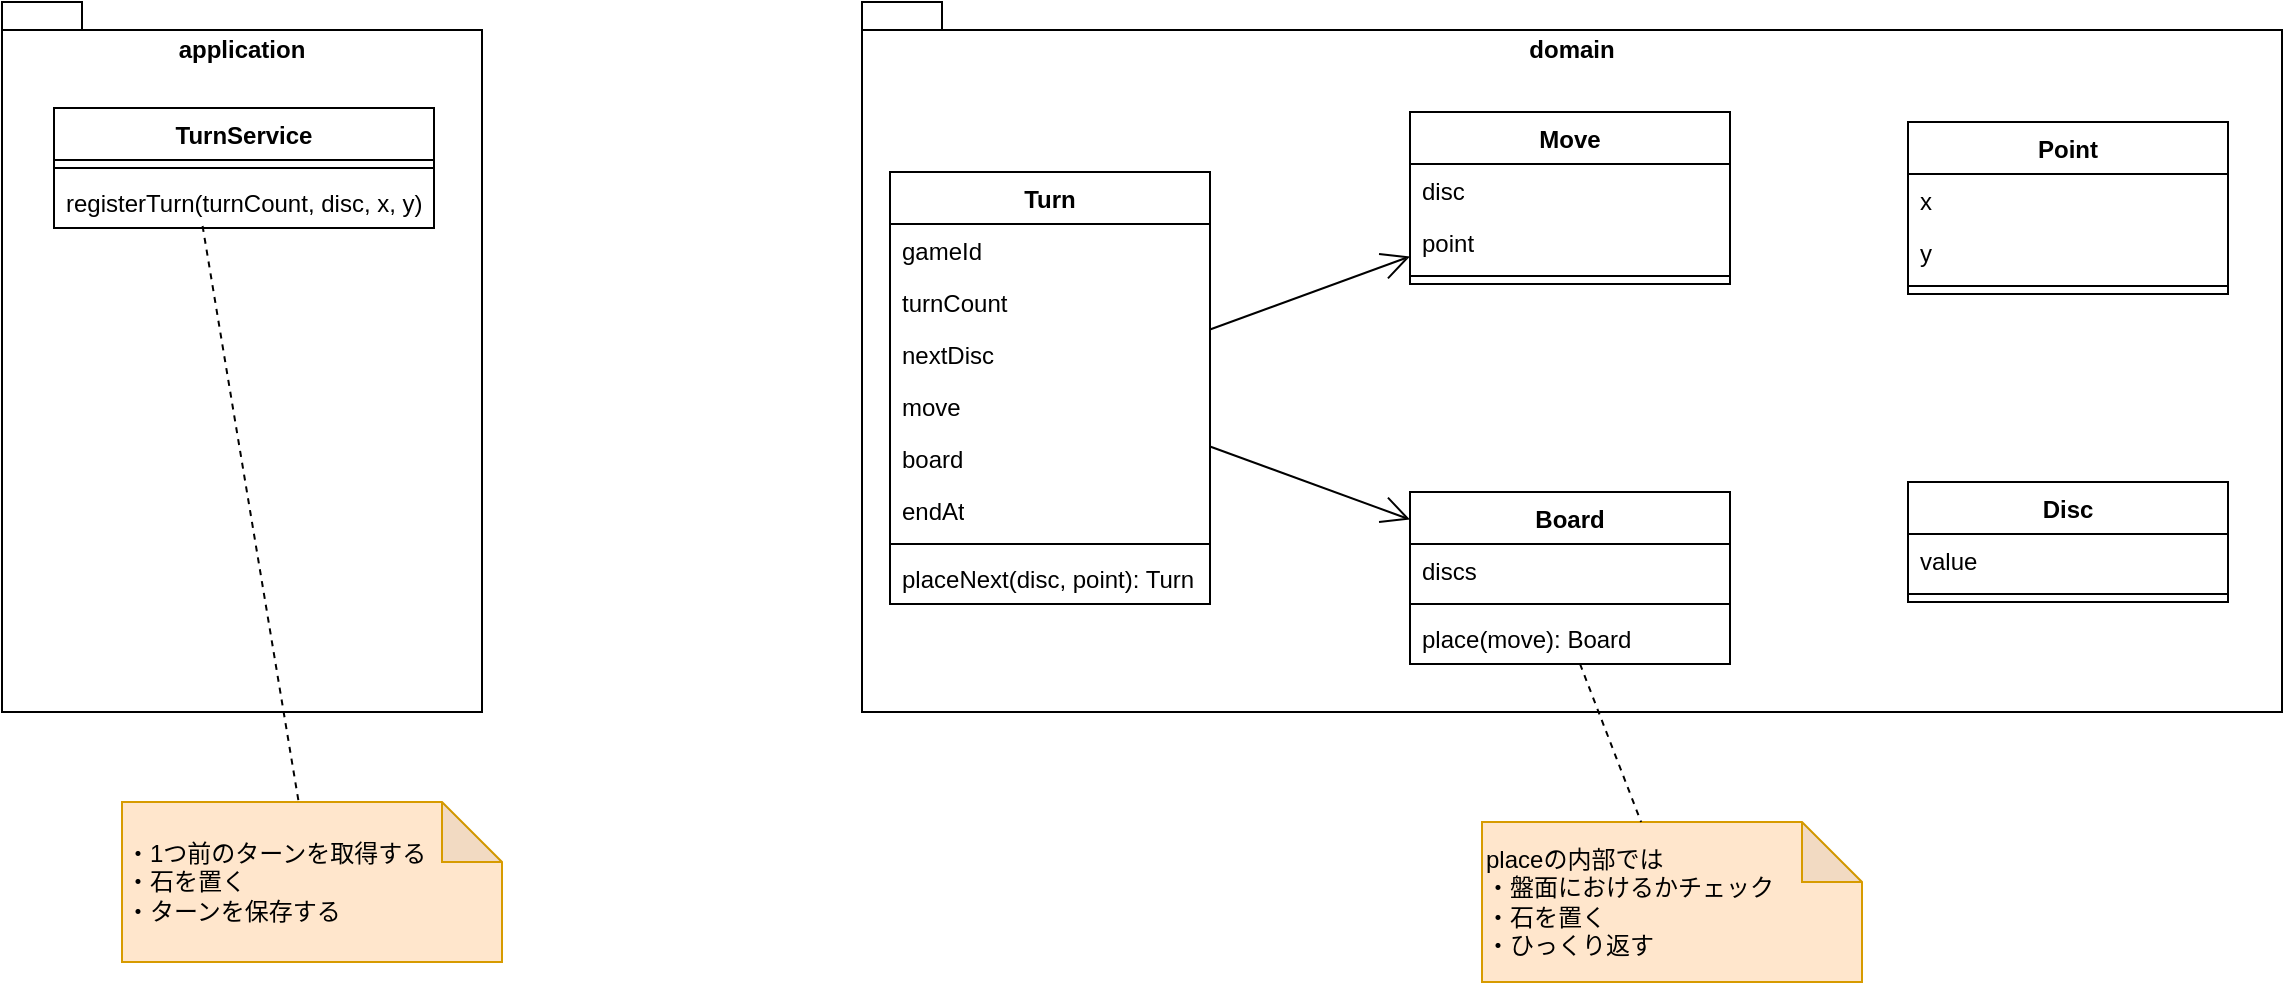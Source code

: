 <mxfile version="24.7.8">
  <diagram id="C5RBs43oDa-KdzZeNtuy" name="Page-1">
    <mxGraphModel dx="1623" dy="978" grid="1" gridSize="10" guides="1" tooltips="1" connect="1" arrows="1" fold="1" page="1" pageScale="1" pageWidth="1169" pageHeight="827" math="0" shadow="0">
      <root>
        <mxCell id="WIyWlLk6GJQsqaUBKTNV-0" />
        <mxCell id="WIyWlLk6GJQsqaUBKTNV-1" parent="WIyWlLk6GJQsqaUBKTNV-0" />
        <mxCell id="AiIL3-AbsZjrGtSfCFIe-37" value="domain" style="shape=folder;fontStyle=1;spacingTop=10;tabWidth=40;tabHeight=14;tabPosition=left;html=1;whiteSpace=wrap;fillColor=none;verticalAlign=top;" vertex="1" parent="WIyWlLk6GJQsqaUBKTNV-1">
          <mxGeometry x="450" y="40" width="710" height="355" as="geometry" />
        </mxCell>
        <mxCell id="AiIL3-AbsZjrGtSfCFIe-0" value="Turn" style="swimlane;fontStyle=1;align=center;verticalAlign=top;childLayout=stackLayout;horizontal=1;startSize=26;horizontalStack=0;resizeParent=1;resizeParentMax=0;resizeLast=0;collapsible=1;marginBottom=0;whiteSpace=wrap;html=1;" vertex="1" parent="WIyWlLk6GJQsqaUBKTNV-1">
          <mxGeometry x="464" y="125" width="160" height="216" as="geometry" />
        </mxCell>
        <mxCell id="AiIL3-AbsZjrGtSfCFIe-4" value="gameId" style="text;strokeColor=none;fillColor=none;align=left;verticalAlign=top;spacingLeft=4;spacingRight=4;overflow=hidden;rotatable=0;points=[[0,0.5],[1,0.5]];portConstraint=eastwest;whiteSpace=wrap;html=1;" vertex="1" parent="AiIL3-AbsZjrGtSfCFIe-0">
          <mxGeometry y="26" width="160" height="26" as="geometry" />
        </mxCell>
        <mxCell id="AiIL3-AbsZjrGtSfCFIe-1" value="turnCount" style="text;strokeColor=none;fillColor=none;align=left;verticalAlign=top;spacingLeft=4;spacingRight=4;overflow=hidden;rotatable=0;points=[[0,0.5],[1,0.5]];portConstraint=eastwest;whiteSpace=wrap;html=1;" vertex="1" parent="AiIL3-AbsZjrGtSfCFIe-0">
          <mxGeometry y="52" width="160" height="26" as="geometry" />
        </mxCell>
        <mxCell id="AiIL3-AbsZjrGtSfCFIe-6" value="nextDisc" style="text;strokeColor=none;fillColor=none;align=left;verticalAlign=top;spacingLeft=4;spacingRight=4;overflow=hidden;rotatable=0;points=[[0,0.5],[1,0.5]];portConstraint=eastwest;whiteSpace=wrap;html=1;" vertex="1" parent="AiIL3-AbsZjrGtSfCFIe-0">
          <mxGeometry y="78" width="160" height="26" as="geometry" />
        </mxCell>
        <mxCell id="AiIL3-AbsZjrGtSfCFIe-5" value="move" style="text;strokeColor=none;fillColor=none;align=left;verticalAlign=top;spacingLeft=4;spacingRight=4;overflow=hidden;rotatable=0;points=[[0,0.5],[1,0.5]];portConstraint=eastwest;whiteSpace=wrap;html=1;" vertex="1" parent="AiIL3-AbsZjrGtSfCFIe-0">
          <mxGeometry y="104" width="160" height="26" as="geometry" />
        </mxCell>
        <mxCell id="AiIL3-AbsZjrGtSfCFIe-7" value="board" style="text;strokeColor=none;fillColor=none;align=left;verticalAlign=top;spacingLeft=4;spacingRight=4;overflow=hidden;rotatable=0;points=[[0,0.5],[1,0.5]];portConstraint=eastwest;whiteSpace=wrap;html=1;" vertex="1" parent="AiIL3-AbsZjrGtSfCFIe-0">
          <mxGeometry y="130" width="160" height="26" as="geometry" />
        </mxCell>
        <mxCell id="AiIL3-AbsZjrGtSfCFIe-8" value="endAt" style="text;strokeColor=none;fillColor=none;align=left;verticalAlign=top;spacingLeft=4;spacingRight=4;overflow=hidden;rotatable=0;points=[[0,0.5],[1,0.5]];portConstraint=eastwest;whiteSpace=wrap;html=1;" vertex="1" parent="AiIL3-AbsZjrGtSfCFIe-0">
          <mxGeometry y="156" width="160" height="26" as="geometry" />
        </mxCell>
        <mxCell id="AiIL3-AbsZjrGtSfCFIe-2" value="" style="line;strokeWidth=1;fillColor=none;align=left;verticalAlign=middle;spacingTop=-1;spacingLeft=3;spacingRight=3;rotatable=0;labelPosition=right;points=[];portConstraint=eastwest;strokeColor=inherit;" vertex="1" parent="AiIL3-AbsZjrGtSfCFIe-0">
          <mxGeometry y="182" width="160" height="8" as="geometry" />
        </mxCell>
        <mxCell id="AiIL3-AbsZjrGtSfCFIe-53" value="placeNext(disc, point): Turn" style="text;strokeColor=none;fillColor=none;align=left;verticalAlign=top;spacingLeft=4;spacingRight=4;overflow=hidden;rotatable=0;points=[[0,0.5],[1,0.5]];portConstraint=eastwest;whiteSpace=wrap;html=1;" vertex="1" parent="AiIL3-AbsZjrGtSfCFIe-0">
          <mxGeometry y="190" width="160" height="26" as="geometry" />
        </mxCell>
        <mxCell id="AiIL3-AbsZjrGtSfCFIe-9" value="Move" style="swimlane;fontStyle=1;align=center;verticalAlign=top;childLayout=stackLayout;horizontal=1;startSize=26;horizontalStack=0;resizeParent=1;resizeParentMax=0;resizeLast=0;collapsible=1;marginBottom=0;whiteSpace=wrap;html=1;" vertex="1" parent="WIyWlLk6GJQsqaUBKTNV-1">
          <mxGeometry x="724" y="95" width="160" height="86" as="geometry" />
        </mxCell>
        <mxCell id="AiIL3-AbsZjrGtSfCFIe-10" value="disc" style="text;strokeColor=none;fillColor=none;align=left;verticalAlign=top;spacingLeft=4;spacingRight=4;overflow=hidden;rotatable=0;points=[[0,0.5],[1,0.5]];portConstraint=eastwest;whiteSpace=wrap;html=1;" vertex="1" parent="AiIL3-AbsZjrGtSfCFIe-9">
          <mxGeometry y="26" width="160" height="26" as="geometry" />
        </mxCell>
        <mxCell id="AiIL3-AbsZjrGtSfCFIe-11" value="point" style="text;strokeColor=none;fillColor=none;align=left;verticalAlign=top;spacingLeft=4;spacingRight=4;overflow=hidden;rotatable=0;points=[[0,0.5],[1,0.5]];portConstraint=eastwest;whiteSpace=wrap;html=1;" vertex="1" parent="AiIL3-AbsZjrGtSfCFIe-9">
          <mxGeometry y="52" width="160" height="26" as="geometry" />
        </mxCell>
        <mxCell id="AiIL3-AbsZjrGtSfCFIe-16" value="" style="line;strokeWidth=1;fillColor=none;align=left;verticalAlign=middle;spacingTop=-1;spacingLeft=3;spacingRight=3;rotatable=0;labelPosition=right;points=[];portConstraint=eastwest;strokeColor=inherit;" vertex="1" parent="AiIL3-AbsZjrGtSfCFIe-9">
          <mxGeometry y="78" width="160" height="8" as="geometry" />
        </mxCell>
        <mxCell id="AiIL3-AbsZjrGtSfCFIe-18" value="Board" style="swimlane;fontStyle=1;align=center;verticalAlign=top;childLayout=stackLayout;horizontal=1;startSize=26;horizontalStack=0;resizeParent=1;resizeParentMax=0;resizeLast=0;collapsible=1;marginBottom=0;whiteSpace=wrap;html=1;" vertex="1" parent="WIyWlLk6GJQsqaUBKTNV-1">
          <mxGeometry x="724" y="285" width="160" height="86" as="geometry" />
        </mxCell>
        <mxCell id="AiIL3-AbsZjrGtSfCFIe-19" value="discs" style="text;strokeColor=none;fillColor=none;align=left;verticalAlign=top;spacingLeft=4;spacingRight=4;overflow=hidden;rotatable=0;points=[[0,0.5],[1,0.5]];portConstraint=eastwest;whiteSpace=wrap;html=1;" vertex="1" parent="AiIL3-AbsZjrGtSfCFIe-18">
          <mxGeometry y="26" width="160" height="26" as="geometry" />
        </mxCell>
        <mxCell id="AiIL3-AbsZjrGtSfCFIe-22" value="" style="line;strokeWidth=1;fillColor=none;align=left;verticalAlign=middle;spacingTop=-1;spacingLeft=3;spacingRight=3;rotatable=0;labelPosition=right;points=[];portConstraint=eastwest;strokeColor=inherit;" vertex="1" parent="AiIL3-AbsZjrGtSfCFIe-18">
          <mxGeometry y="52" width="160" height="8" as="geometry" />
        </mxCell>
        <mxCell id="AiIL3-AbsZjrGtSfCFIe-54" value="place(move): Board" style="text;strokeColor=none;fillColor=none;align=left;verticalAlign=top;spacingLeft=4;spacingRight=4;overflow=hidden;rotatable=0;points=[[0,0.5],[1,0.5]];portConstraint=eastwest;whiteSpace=wrap;html=1;" vertex="1" parent="AiIL3-AbsZjrGtSfCFIe-18">
          <mxGeometry y="60" width="160" height="26" as="geometry" />
        </mxCell>
        <mxCell id="AiIL3-AbsZjrGtSfCFIe-24" value="Disc" style="swimlane;fontStyle=1;align=center;verticalAlign=top;childLayout=stackLayout;horizontal=1;startSize=26;horizontalStack=0;resizeParent=1;resizeParentMax=0;resizeLast=0;collapsible=1;marginBottom=0;whiteSpace=wrap;html=1;" vertex="1" parent="WIyWlLk6GJQsqaUBKTNV-1">
          <mxGeometry x="973" y="280" width="160" height="60" as="geometry" />
        </mxCell>
        <mxCell id="AiIL3-AbsZjrGtSfCFIe-25" value="value" style="text;strokeColor=none;fillColor=none;align=left;verticalAlign=top;spacingLeft=4;spacingRight=4;overflow=hidden;rotatable=0;points=[[0,0.5],[1,0.5]];portConstraint=eastwest;whiteSpace=wrap;html=1;" vertex="1" parent="AiIL3-AbsZjrGtSfCFIe-24">
          <mxGeometry y="26" width="160" height="26" as="geometry" />
        </mxCell>
        <mxCell id="AiIL3-AbsZjrGtSfCFIe-26" value="" style="line;strokeWidth=1;fillColor=none;align=left;verticalAlign=middle;spacingTop=-1;spacingLeft=3;spacingRight=3;rotatable=0;labelPosition=right;points=[];portConstraint=eastwest;strokeColor=inherit;" vertex="1" parent="AiIL3-AbsZjrGtSfCFIe-24">
          <mxGeometry y="52" width="160" height="8" as="geometry" />
        </mxCell>
        <mxCell id="AiIL3-AbsZjrGtSfCFIe-28" value="Point" style="swimlane;fontStyle=1;align=center;verticalAlign=top;childLayout=stackLayout;horizontal=1;startSize=26;horizontalStack=0;resizeParent=1;resizeParentMax=0;resizeLast=0;collapsible=1;marginBottom=0;whiteSpace=wrap;html=1;" vertex="1" parent="WIyWlLk6GJQsqaUBKTNV-1">
          <mxGeometry x="973" y="100" width="160" height="86" as="geometry" />
        </mxCell>
        <mxCell id="AiIL3-AbsZjrGtSfCFIe-29" value="x" style="text;strokeColor=none;fillColor=none;align=left;verticalAlign=top;spacingLeft=4;spacingRight=4;overflow=hidden;rotatable=0;points=[[0,0.5],[1,0.5]];portConstraint=eastwest;whiteSpace=wrap;html=1;" vertex="1" parent="AiIL3-AbsZjrGtSfCFIe-28">
          <mxGeometry y="26" width="160" height="26" as="geometry" />
        </mxCell>
        <mxCell id="AiIL3-AbsZjrGtSfCFIe-32" value="y" style="text;strokeColor=none;fillColor=none;align=left;verticalAlign=top;spacingLeft=4;spacingRight=4;overflow=hidden;rotatable=0;points=[[0,0.5],[1,0.5]];portConstraint=eastwest;whiteSpace=wrap;html=1;" vertex="1" parent="AiIL3-AbsZjrGtSfCFIe-28">
          <mxGeometry y="52" width="160" height="26" as="geometry" />
        </mxCell>
        <mxCell id="AiIL3-AbsZjrGtSfCFIe-30" value="" style="line;strokeWidth=1;fillColor=none;align=left;verticalAlign=middle;spacingTop=-1;spacingLeft=3;spacingRight=3;rotatable=0;labelPosition=right;points=[];portConstraint=eastwest;strokeColor=inherit;" vertex="1" parent="AiIL3-AbsZjrGtSfCFIe-28">
          <mxGeometry y="78" width="160" height="8" as="geometry" />
        </mxCell>
        <mxCell id="AiIL3-AbsZjrGtSfCFIe-34" value="" style="endArrow=open;endFill=1;endSize=12;html=1;rounded=0;" edge="1" parent="WIyWlLk6GJQsqaUBKTNV-1" source="AiIL3-AbsZjrGtSfCFIe-0" target="AiIL3-AbsZjrGtSfCFIe-18">
          <mxGeometry width="160" relative="1" as="geometry">
            <mxPoint x="804" y="385" as="sourcePoint" />
            <mxPoint x="964" y="385" as="targetPoint" />
          </mxGeometry>
        </mxCell>
        <mxCell id="AiIL3-AbsZjrGtSfCFIe-35" value="" style="endArrow=open;endFill=1;endSize=12;html=1;rounded=0;" edge="1" parent="WIyWlLk6GJQsqaUBKTNV-1" source="AiIL3-AbsZjrGtSfCFIe-0" target="AiIL3-AbsZjrGtSfCFIe-9">
          <mxGeometry width="160" relative="1" as="geometry">
            <mxPoint x="644" y="240" as="sourcePoint" />
            <mxPoint x="754" y="295" as="targetPoint" />
          </mxGeometry>
        </mxCell>
        <mxCell id="AiIL3-AbsZjrGtSfCFIe-39" value="application" style="shape=folder;fontStyle=1;spacingTop=10;tabWidth=40;tabHeight=14;tabPosition=left;html=1;whiteSpace=wrap;fillColor=none;verticalAlign=top;" vertex="1" parent="WIyWlLk6GJQsqaUBKTNV-1">
          <mxGeometry x="20" y="40" width="240" height="355" as="geometry" />
        </mxCell>
        <mxCell id="AiIL3-AbsZjrGtSfCFIe-47" value="TurnService" style="swimlane;fontStyle=1;align=center;verticalAlign=top;childLayout=stackLayout;horizontal=1;startSize=26;horizontalStack=0;resizeParent=1;resizeParentMax=0;resizeLast=0;collapsible=1;marginBottom=0;whiteSpace=wrap;html=1;" vertex="1" parent="WIyWlLk6GJQsqaUBKTNV-1">
          <mxGeometry x="46" y="93" width="190" height="60" as="geometry" />
        </mxCell>
        <mxCell id="AiIL3-AbsZjrGtSfCFIe-49" value="" style="line;strokeWidth=1;fillColor=none;align=left;verticalAlign=middle;spacingTop=-1;spacingLeft=3;spacingRight=3;rotatable=0;labelPosition=right;points=[];portConstraint=eastwest;strokeColor=inherit;" vertex="1" parent="AiIL3-AbsZjrGtSfCFIe-47">
          <mxGeometry y="26" width="190" height="8" as="geometry" />
        </mxCell>
        <mxCell id="AiIL3-AbsZjrGtSfCFIe-50" value="registerTurn(turnCount, disc, x, y)" style="text;strokeColor=none;fillColor=none;align=left;verticalAlign=top;spacingLeft=4;spacingRight=4;overflow=hidden;rotatable=0;points=[[0,0.5],[1,0.5]];portConstraint=eastwest;whiteSpace=wrap;html=1;" vertex="1" parent="AiIL3-AbsZjrGtSfCFIe-47">
          <mxGeometry y="34" width="190" height="26" as="geometry" />
        </mxCell>
        <mxCell id="AiIL3-AbsZjrGtSfCFIe-51" value="・1つ前のターンを取得する&lt;div&gt;・石を置く&lt;/div&gt;&lt;div&gt;・ターンを保存する&lt;/div&gt;" style="shape=note;whiteSpace=wrap;html=1;backgroundOutline=1;darkOpacity=0.05;fillColor=#ffe6cc;strokeColor=#d79b00;align=left;" vertex="1" parent="WIyWlLk6GJQsqaUBKTNV-1">
          <mxGeometry x="80" y="440" width="190" height="80" as="geometry" />
        </mxCell>
        <mxCell id="AiIL3-AbsZjrGtSfCFIe-52" value="" style="endArrow=none;dashed=1;html=1;rounded=0;exitX=0.391;exitY=0.962;exitDx=0;exitDy=0;exitPerimeter=0;" edge="1" parent="WIyWlLk6GJQsqaUBKTNV-1" source="AiIL3-AbsZjrGtSfCFIe-50" target="AiIL3-AbsZjrGtSfCFIe-51">
          <mxGeometry width="50" height="50" relative="1" as="geometry">
            <mxPoint x="710" y="460" as="sourcePoint" />
            <mxPoint x="760" y="410" as="targetPoint" />
          </mxGeometry>
        </mxCell>
        <mxCell id="AiIL3-AbsZjrGtSfCFIe-55" value="placeの内部では&lt;div&gt;・盤面におけるかチェック&lt;/div&gt;&lt;div&gt;・石を置く&lt;/div&gt;&lt;div&gt;・ひっくり返す&lt;/div&gt;" style="shape=note;whiteSpace=wrap;html=1;backgroundOutline=1;darkOpacity=0.05;fillColor=#ffe6cc;strokeColor=#d79b00;align=left;" vertex="1" parent="WIyWlLk6GJQsqaUBKTNV-1">
          <mxGeometry x="760" y="450" width="190" height="80" as="geometry" />
        </mxCell>
        <mxCell id="AiIL3-AbsZjrGtSfCFIe-56" value="" style="endArrow=none;dashed=1;html=1;rounded=0;" edge="1" parent="WIyWlLk6GJQsqaUBKTNV-1" source="AiIL3-AbsZjrGtSfCFIe-54" target="AiIL3-AbsZjrGtSfCFIe-55">
          <mxGeometry width="50" height="50" relative="1" as="geometry">
            <mxPoint x="650" y="480" as="sourcePoint" />
            <mxPoint x="698" y="768" as="targetPoint" />
          </mxGeometry>
        </mxCell>
      </root>
    </mxGraphModel>
  </diagram>
</mxfile>
